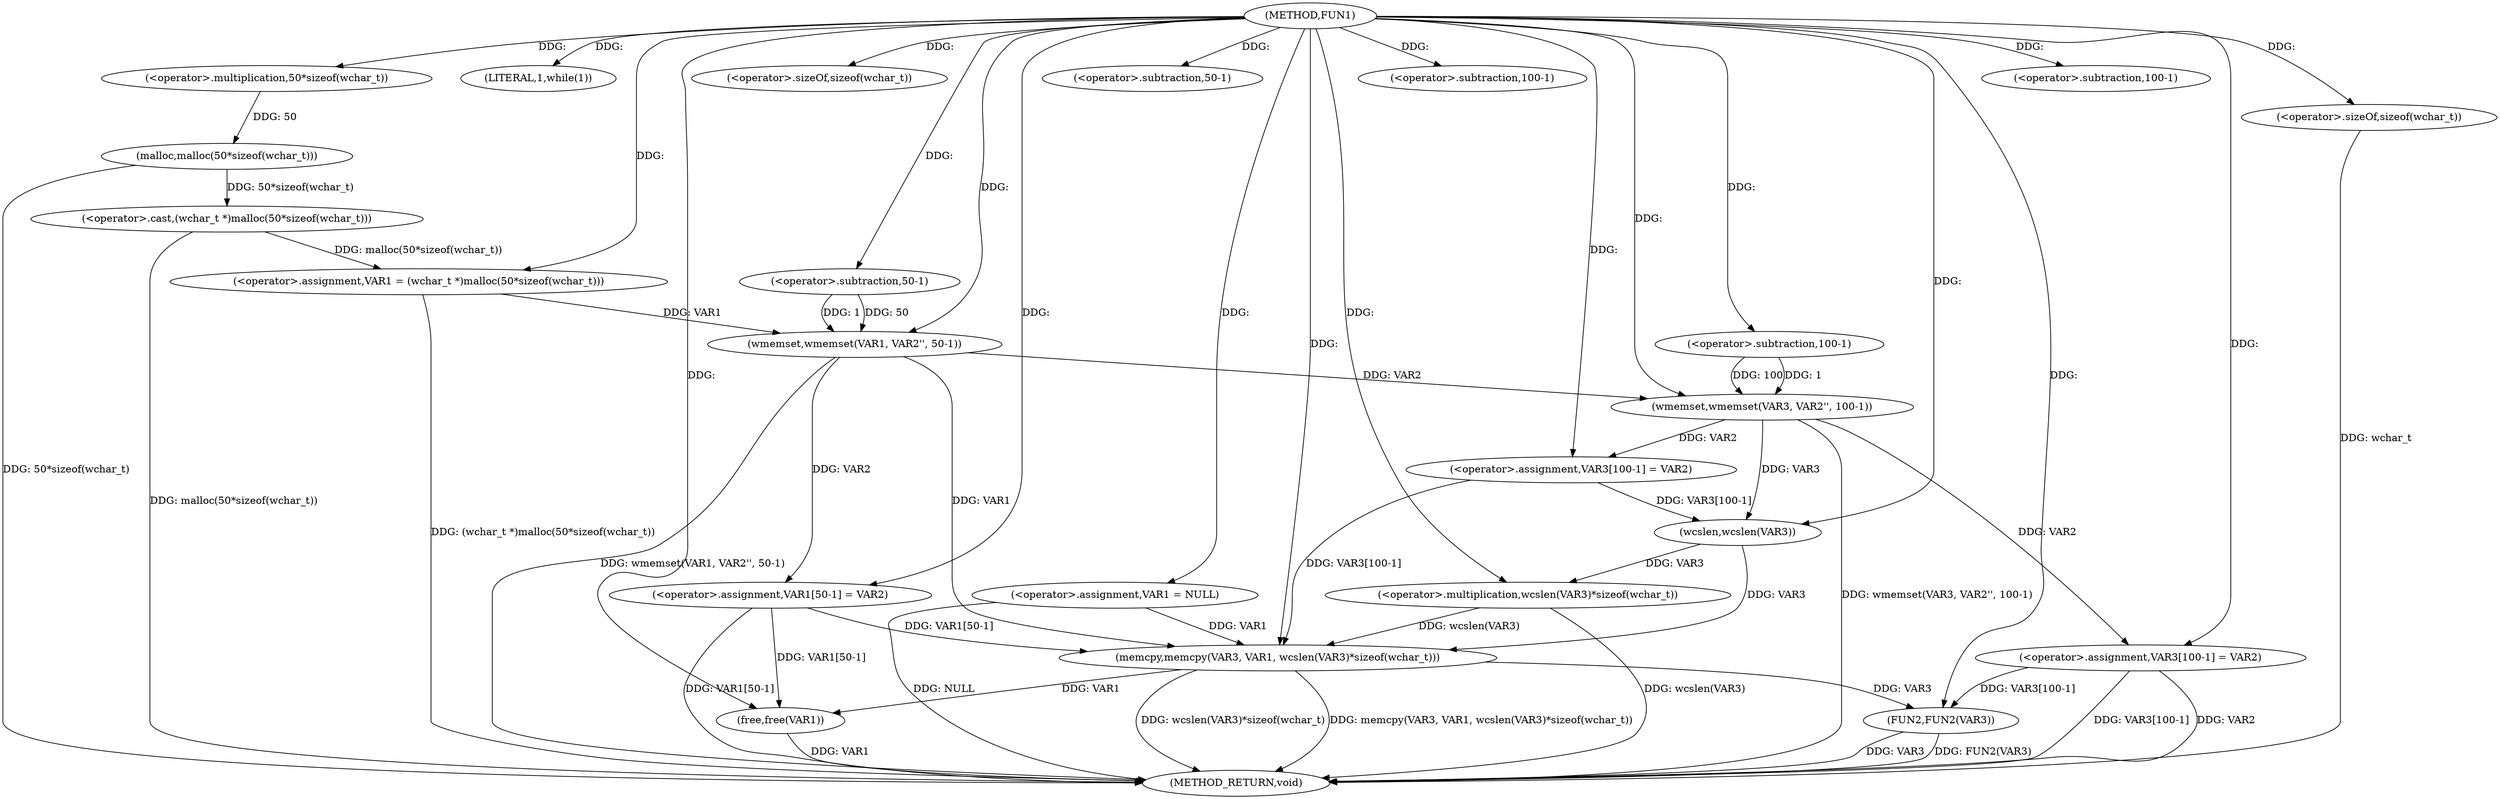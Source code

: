 digraph FUN1 {  
"1000100" [label = "(METHOD,FUN1)" ]
"1000166" [label = "(METHOD_RETURN,void)" ]
"1000103" [label = "(<operator>.assignment,VAR1 = NULL)" ]
"1000107" [label = "(LITERAL,1,while(1))" ]
"1000109" [label = "(<operator>.assignment,VAR1 = (wchar_t *)malloc(50*sizeof(wchar_t)))" ]
"1000111" [label = "(<operator>.cast,(wchar_t *)malloc(50*sizeof(wchar_t)))" ]
"1000113" [label = "(malloc,malloc(50*sizeof(wchar_t)))" ]
"1000114" [label = "(<operator>.multiplication,50*sizeof(wchar_t))" ]
"1000116" [label = "(<operator>.sizeOf,sizeof(wchar_t))" ]
"1000118" [label = "(wmemset,wmemset(VAR1, VAR2'', 50-1))" ]
"1000121" [label = "(<operator>.subtraction,50-1)" ]
"1000124" [label = "(<operator>.assignment,VAR1[50-1] = VAR2)" ]
"1000127" [label = "(<operator>.subtraction,50-1)" ]
"1000134" [label = "(wmemset,wmemset(VAR3, VAR2'', 100-1))" ]
"1000137" [label = "(<operator>.subtraction,100-1)" ]
"1000140" [label = "(<operator>.assignment,VAR3[100-1] = VAR2)" ]
"1000143" [label = "(<operator>.subtraction,100-1)" ]
"1000147" [label = "(memcpy,memcpy(VAR3, VAR1, wcslen(VAR3)*sizeof(wchar_t)))" ]
"1000150" [label = "(<operator>.multiplication,wcslen(VAR3)*sizeof(wchar_t))" ]
"1000151" [label = "(wcslen,wcslen(VAR3))" ]
"1000153" [label = "(<operator>.sizeOf,sizeof(wchar_t))" ]
"1000155" [label = "(<operator>.assignment,VAR3[100-1] = VAR2)" ]
"1000158" [label = "(<operator>.subtraction,100-1)" ]
"1000162" [label = "(FUN2,FUN2(VAR3))" ]
"1000164" [label = "(free,free(VAR1))" ]
  "1000124" -> "1000166"  [ label = "DDG: VAR1[50-1]"] 
  "1000150" -> "1000166"  [ label = "DDG: wcslen(VAR3)"] 
  "1000103" -> "1000166"  [ label = "DDG: NULL"] 
  "1000113" -> "1000166"  [ label = "DDG: 50*sizeof(wchar_t)"] 
  "1000118" -> "1000166"  [ label = "DDG: wmemset(VAR1, VAR2'', 50-1)"] 
  "1000153" -> "1000166"  [ label = "DDG: wchar_t"] 
  "1000111" -> "1000166"  [ label = "DDG: malloc(50*sizeof(wchar_t))"] 
  "1000147" -> "1000166"  [ label = "DDG: wcslen(VAR3)*sizeof(wchar_t)"] 
  "1000155" -> "1000166"  [ label = "DDG: VAR3[100-1]"] 
  "1000134" -> "1000166"  [ label = "DDG: wmemset(VAR3, VAR2'', 100-1)"] 
  "1000162" -> "1000166"  [ label = "DDG: VAR3"] 
  "1000162" -> "1000166"  [ label = "DDG: FUN2(VAR3)"] 
  "1000147" -> "1000166"  [ label = "DDG: memcpy(VAR3, VAR1, wcslen(VAR3)*sizeof(wchar_t))"] 
  "1000109" -> "1000166"  [ label = "DDG: (wchar_t *)malloc(50*sizeof(wchar_t))"] 
  "1000155" -> "1000166"  [ label = "DDG: VAR2"] 
  "1000164" -> "1000166"  [ label = "DDG: VAR1"] 
  "1000100" -> "1000103"  [ label = "DDG: "] 
  "1000100" -> "1000107"  [ label = "DDG: "] 
  "1000111" -> "1000109"  [ label = "DDG: malloc(50*sizeof(wchar_t))"] 
  "1000100" -> "1000109"  [ label = "DDG: "] 
  "1000113" -> "1000111"  [ label = "DDG: 50*sizeof(wchar_t)"] 
  "1000114" -> "1000113"  [ label = "DDG: 50"] 
  "1000100" -> "1000114"  [ label = "DDG: "] 
  "1000100" -> "1000116"  [ label = "DDG: "] 
  "1000109" -> "1000118"  [ label = "DDG: VAR1"] 
  "1000100" -> "1000118"  [ label = "DDG: "] 
  "1000121" -> "1000118"  [ label = "DDG: 50"] 
  "1000121" -> "1000118"  [ label = "DDG: 1"] 
  "1000100" -> "1000121"  [ label = "DDG: "] 
  "1000118" -> "1000124"  [ label = "DDG: VAR2"] 
  "1000100" -> "1000124"  [ label = "DDG: "] 
  "1000100" -> "1000127"  [ label = "DDG: "] 
  "1000100" -> "1000134"  [ label = "DDG: "] 
  "1000118" -> "1000134"  [ label = "DDG: VAR2"] 
  "1000137" -> "1000134"  [ label = "DDG: 100"] 
  "1000137" -> "1000134"  [ label = "DDG: 1"] 
  "1000100" -> "1000137"  [ label = "DDG: "] 
  "1000134" -> "1000140"  [ label = "DDG: VAR2"] 
  "1000100" -> "1000140"  [ label = "DDG: "] 
  "1000100" -> "1000143"  [ label = "DDG: "] 
  "1000140" -> "1000147"  [ label = "DDG: VAR3[100-1]"] 
  "1000151" -> "1000147"  [ label = "DDG: VAR3"] 
  "1000100" -> "1000147"  [ label = "DDG: "] 
  "1000124" -> "1000147"  [ label = "DDG: VAR1[50-1]"] 
  "1000103" -> "1000147"  [ label = "DDG: VAR1"] 
  "1000118" -> "1000147"  [ label = "DDG: VAR1"] 
  "1000150" -> "1000147"  [ label = "DDG: wcslen(VAR3)"] 
  "1000151" -> "1000150"  [ label = "DDG: VAR3"] 
  "1000140" -> "1000151"  [ label = "DDG: VAR3[100-1]"] 
  "1000134" -> "1000151"  [ label = "DDG: VAR3"] 
  "1000100" -> "1000151"  [ label = "DDG: "] 
  "1000100" -> "1000150"  [ label = "DDG: "] 
  "1000100" -> "1000153"  [ label = "DDG: "] 
  "1000100" -> "1000155"  [ label = "DDG: "] 
  "1000134" -> "1000155"  [ label = "DDG: VAR2"] 
  "1000100" -> "1000158"  [ label = "DDG: "] 
  "1000147" -> "1000162"  [ label = "DDG: VAR3"] 
  "1000155" -> "1000162"  [ label = "DDG: VAR3[100-1]"] 
  "1000100" -> "1000162"  [ label = "DDG: "] 
  "1000124" -> "1000164"  [ label = "DDG: VAR1[50-1]"] 
  "1000147" -> "1000164"  [ label = "DDG: VAR1"] 
  "1000100" -> "1000164"  [ label = "DDG: "] 
}
